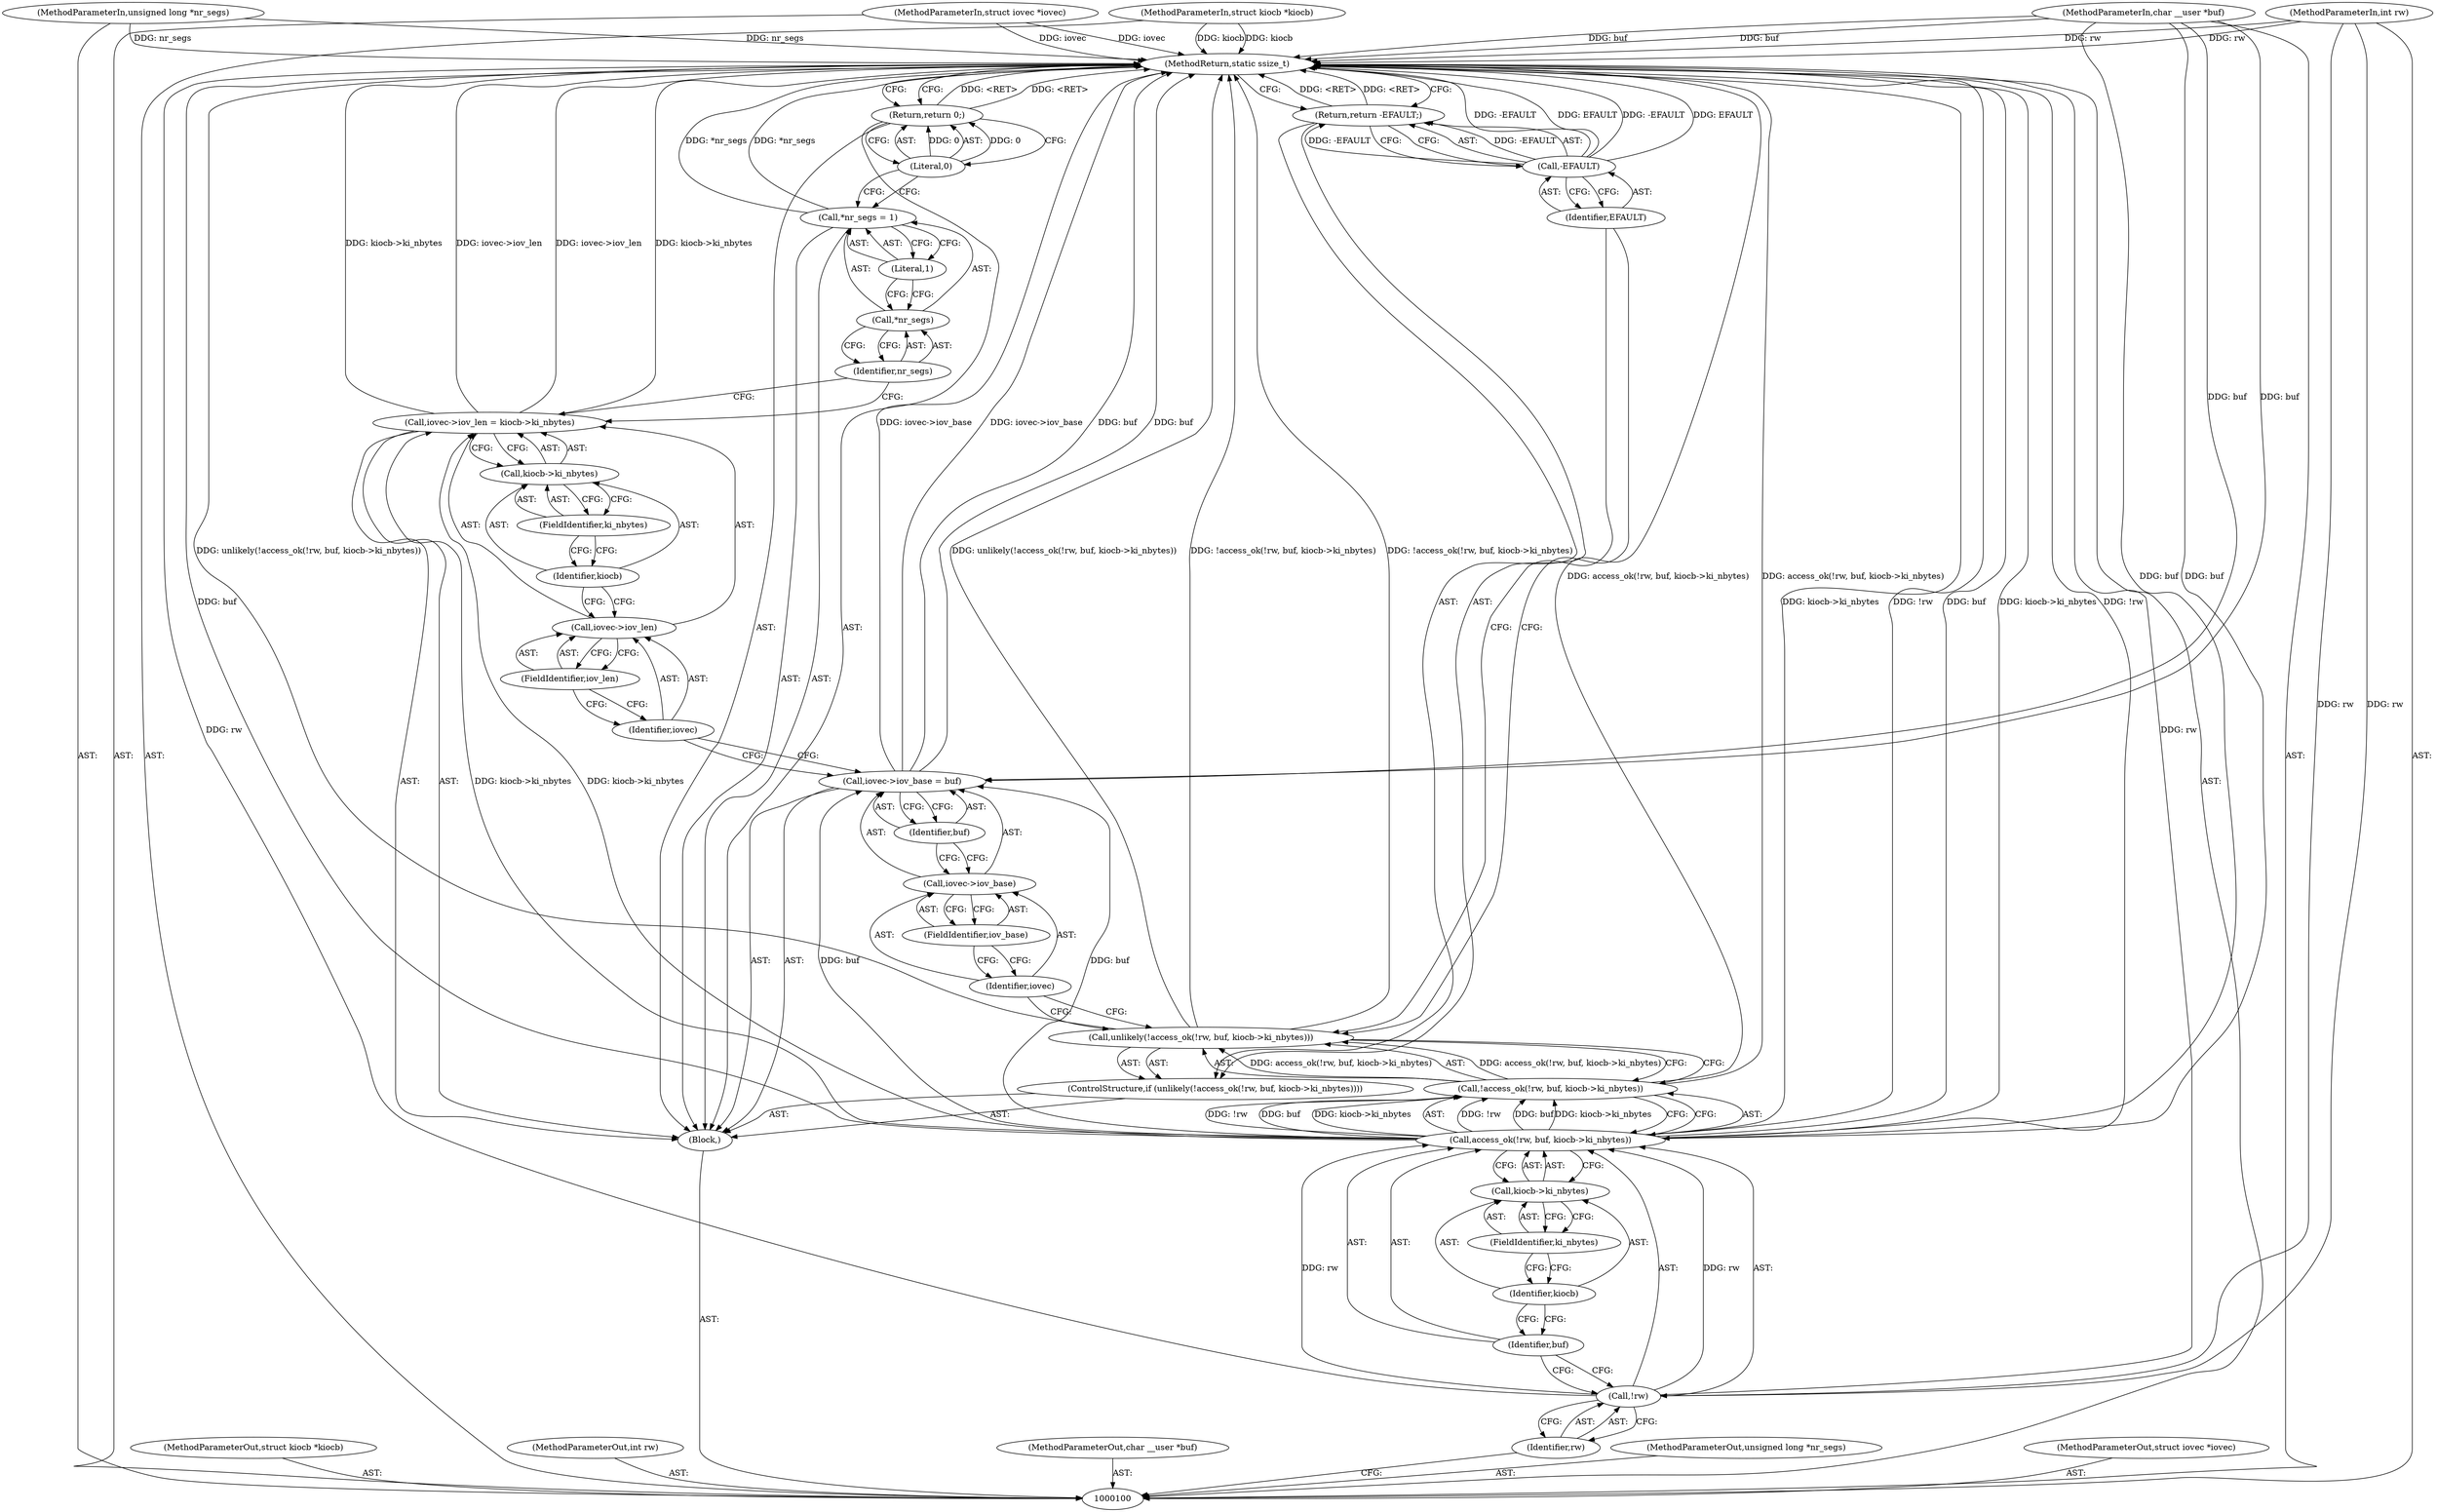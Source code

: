 digraph "1_linux_c4f4b82694fe48b02f7a881a1797131a6dad1364" {
"1000138" [label="(MethodReturn,static ssize_t)"];
"1000101" [label="(MethodParameterIn,struct kiocb *kiocb)"];
"1000180" [label="(MethodParameterOut,struct kiocb *kiocb)"];
"1000125" [label="(Call,iovec->iov_len = kiocb->ki_nbytes)"];
"1000126" [label="(Call,iovec->iov_len)"];
"1000127" [label="(Identifier,iovec)"];
"1000129" [label="(Call,kiocb->ki_nbytes)"];
"1000130" [label="(Identifier,kiocb)"];
"1000131" [label="(FieldIdentifier,ki_nbytes)"];
"1000128" [label="(FieldIdentifier,iov_len)"];
"1000135" [label="(Literal,1)"];
"1000132" [label="(Call,*nr_segs = 1)"];
"1000133" [label="(Call,*nr_segs)"];
"1000134" [label="(Identifier,nr_segs)"];
"1000136" [label="(Return,return 0;)"];
"1000137" [label="(Literal,0)"];
"1000102" [label="(MethodParameterIn,int rw)"];
"1000181" [label="(MethodParameterOut,int rw)"];
"1000103" [label="(MethodParameterIn,char __user *buf)"];
"1000182" [label="(MethodParameterOut,char __user *buf)"];
"1000104" [label="(MethodParameterIn,unsigned long *nr_segs)"];
"1000183" [label="(MethodParameterOut,unsigned long *nr_segs)"];
"1000105" [label="(MethodParameterIn,struct iovec *iovec)"];
"1000184" [label="(MethodParameterOut,struct iovec *iovec)"];
"1000106" [label="(Block,)"];
"1000107" [label="(ControlStructure,if (unlikely(!access_ok(!rw, buf, kiocb->ki_nbytes))))"];
"1000109" [label="(Call,!access_ok(!rw, buf, kiocb->ki_nbytes))"];
"1000110" [label="(Call,access_ok(!rw, buf, kiocb->ki_nbytes))"];
"1000111" [label="(Call,!rw)"];
"1000112" [label="(Identifier,rw)"];
"1000113" [label="(Identifier,buf)"];
"1000114" [label="(Call,kiocb->ki_nbytes)"];
"1000115" [label="(Identifier,kiocb)"];
"1000116" [label="(FieldIdentifier,ki_nbytes)"];
"1000108" [label="(Call,unlikely(!access_ok(!rw, buf, kiocb->ki_nbytes)))"];
"1000118" [label="(Call,-EFAULT)"];
"1000119" [label="(Identifier,EFAULT)"];
"1000117" [label="(Return,return -EFAULT;)"];
"1000120" [label="(Call,iovec->iov_base = buf)"];
"1000121" [label="(Call,iovec->iov_base)"];
"1000122" [label="(Identifier,iovec)"];
"1000124" [label="(Identifier,buf)"];
"1000123" [label="(FieldIdentifier,iov_base)"];
"1000138" -> "1000100"  [label="AST: "];
"1000138" -> "1000117"  [label="CFG: "];
"1000138" -> "1000136"  [label="CFG: "];
"1000136" -> "1000138"  [label="DDG: <RET>"];
"1000117" -> "1000138"  [label="DDG: <RET>"];
"1000125" -> "1000138"  [label="DDG: iovec->iov_len"];
"1000125" -> "1000138"  [label="DDG: kiocb->ki_nbytes"];
"1000108" -> "1000138"  [label="DDG: unlikely(!access_ok(!rw, buf, kiocb->ki_nbytes))"];
"1000108" -> "1000138"  [label="DDG: !access_ok(!rw, buf, kiocb->ki_nbytes)"];
"1000104" -> "1000138"  [label="DDG: nr_segs"];
"1000105" -> "1000138"  [label="DDG: iovec"];
"1000110" -> "1000138"  [label="DDG: kiocb->ki_nbytes"];
"1000110" -> "1000138"  [label="DDG: !rw"];
"1000110" -> "1000138"  [label="DDG: buf"];
"1000120" -> "1000138"  [label="DDG: iovec->iov_base"];
"1000120" -> "1000138"  [label="DDG: buf"];
"1000118" -> "1000138"  [label="DDG: -EFAULT"];
"1000118" -> "1000138"  [label="DDG: EFAULT"];
"1000103" -> "1000138"  [label="DDG: buf"];
"1000132" -> "1000138"  [label="DDG: *nr_segs"];
"1000102" -> "1000138"  [label="DDG: rw"];
"1000111" -> "1000138"  [label="DDG: rw"];
"1000101" -> "1000138"  [label="DDG: kiocb"];
"1000109" -> "1000138"  [label="DDG: access_ok(!rw, buf, kiocb->ki_nbytes)"];
"1000101" -> "1000100"  [label="AST: "];
"1000101" -> "1000138"  [label="DDG: kiocb"];
"1000180" -> "1000100"  [label="AST: "];
"1000125" -> "1000106"  [label="AST: "];
"1000125" -> "1000129"  [label="CFG: "];
"1000126" -> "1000125"  [label="AST: "];
"1000129" -> "1000125"  [label="AST: "];
"1000134" -> "1000125"  [label="CFG: "];
"1000125" -> "1000138"  [label="DDG: iovec->iov_len"];
"1000125" -> "1000138"  [label="DDG: kiocb->ki_nbytes"];
"1000110" -> "1000125"  [label="DDG: kiocb->ki_nbytes"];
"1000126" -> "1000125"  [label="AST: "];
"1000126" -> "1000128"  [label="CFG: "];
"1000127" -> "1000126"  [label="AST: "];
"1000128" -> "1000126"  [label="AST: "];
"1000130" -> "1000126"  [label="CFG: "];
"1000127" -> "1000126"  [label="AST: "];
"1000127" -> "1000120"  [label="CFG: "];
"1000128" -> "1000127"  [label="CFG: "];
"1000129" -> "1000125"  [label="AST: "];
"1000129" -> "1000131"  [label="CFG: "];
"1000130" -> "1000129"  [label="AST: "];
"1000131" -> "1000129"  [label="AST: "];
"1000125" -> "1000129"  [label="CFG: "];
"1000130" -> "1000129"  [label="AST: "];
"1000130" -> "1000126"  [label="CFG: "];
"1000131" -> "1000130"  [label="CFG: "];
"1000131" -> "1000129"  [label="AST: "];
"1000131" -> "1000130"  [label="CFG: "];
"1000129" -> "1000131"  [label="CFG: "];
"1000128" -> "1000126"  [label="AST: "];
"1000128" -> "1000127"  [label="CFG: "];
"1000126" -> "1000128"  [label="CFG: "];
"1000135" -> "1000132"  [label="AST: "];
"1000135" -> "1000133"  [label="CFG: "];
"1000132" -> "1000135"  [label="CFG: "];
"1000132" -> "1000106"  [label="AST: "];
"1000132" -> "1000135"  [label="CFG: "];
"1000133" -> "1000132"  [label="AST: "];
"1000135" -> "1000132"  [label="AST: "];
"1000137" -> "1000132"  [label="CFG: "];
"1000132" -> "1000138"  [label="DDG: *nr_segs"];
"1000133" -> "1000132"  [label="AST: "];
"1000133" -> "1000134"  [label="CFG: "];
"1000134" -> "1000133"  [label="AST: "];
"1000135" -> "1000133"  [label="CFG: "];
"1000134" -> "1000133"  [label="AST: "];
"1000134" -> "1000125"  [label="CFG: "];
"1000133" -> "1000134"  [label="CFG: "];
"1000136" -> "1000106"  [label="AST: "];
"1000136" -> "1000137"  [label="CFG: "];
"1000137" -> "1000136"  [label="AST: "];
"1000138" -> "1000136"  [label="CFG: "];
"1000136" -> "1000138"  [label="DDG: <RET>"];
"1000137" -> "1000136"  [label="DDG: 0"];
"1000137" -> "1000136"  [label="AST: "];
"1000137" -> "1000132"  [label="CFG: "];
"1000136" -> "1000137"  [label="CFG: "];
"1000137" -> "1000136"  [label="DDG: 0"];
"1000102" -> "1000100"  [label="AST: "];
"1000102" -> "1000138"  [label="DDG: rw"];
"1000102" -> "1000111"  [label="DDG: rw"];
"1000181" -> "1000100"  [label="AST: "];
"1000103" -> "1000100"  [label="AST: "];
"1000103" -> "1000138"  [label="DDG: buf"];
"1000103" -> "1000110"  [label="DDG: buf"];
"1000103" -> "1000120"  [label="DDG: buf"];
"1000182" -> "1000100"  [label="AST: "];
"1000104" -> "1000100"  [label="AST: "];
"1000104" -> "1000138"  [label="DDG: nr_segs"];
"1000183" -> "1000100"  [label="AST: "];
"1000105" -> "1000100"  [label="AST: "];
"1000105" -> "1000138"  [label="DDG: iovec"];
"1000184" -> "1000100"  [label="AST: "];
"1000106" -> "1000100"  [label="AST: "];
"1000107" -> "1000106"  [label="AST: "];
"1000120" -> "1000106"  [label="AST: "];
"1000125" -> "1000106"  [label="AST: "];
"1000132" -> "1000106"  [label="AST: "];
"1000136" -> "1000106"  [label="AST: "];
"1000107" -> "1000106"  [label="AST: "];
"1000108" -> "1000107"  [label="AST: "];
"1000117" -> "1000107"  [label="AST: "];
"1000109" -> "1000108"  [label="AST: "];
"1000109" -> "1000110"  [label="CFG: "];
"1000110" -> "1000109"  [label="AST: "];
"1000108" -> "1000109"  [label="CFG: "];
"1000109" -> "1000138"  [label="DDG: access_ok(!rw, buf, kiocb->ki_nbytes)"];
"1000109" -> "1000108"  [label="DDG: access_ok(!rw, buf, kiocb->ki_nbytes)"];
"1000110" -> "1000109"  [label="DDG: !rw"];
"1000110" -> "1000109"  [label="DDG: buf"];
"1000110" -> "1000109"  [label="DDG: kiocb->ki_nbytes"];
"1000110" -> "1000109"  [label="AST: "];
"1000110" -> "1000114"  [label="CFG: "];
"1000111" -> "1000110"  [label="AST: "];
"1000113" -> "1000110"  [label="AST: "];
"1000114" -> "1000110"  [label="AST: "];
"1000109" -> "1000110"  [label="CFG: "];
"1000110" -> "1000138"  [label="DDG: kiocb->ki_nbytes"];
"1000110" -> "1000138"  [label="DDG: !rw"];
"1000110" -> "1000138"  [label="DDG: buf"];
"1000110" -> "1000109"  [label="DDG: !rw"];
"1000110" -> "1000109"  [label="DDG: buf"];
"1000110" -> "1000109"  [label="DDG: kiocb->ki_nbytes"];
"1000111" -> "1000110"  [label="DDG: rw"];
"1000103" -> "1000110"  [label="DDG: buf"];
"1000110" -> "1000120"  [label="DDG: buf"];
"1000110" -> "1000125"  [label="DDG: kiocb->ki_nbytes"];
"1000111" -> "1000110"  [label="AST: "];
"1000111" -> "1000112"  [label="CFG: "];
"1000112" -> "1000111"  [label="AST: "];
"1000113" -> "1000111"  [label="CFG: "];
"1000111" -> "1000138"  [label="DDG: rw"];
"1000111" -> "1000110"  [label="DDG: rw"];
"1000102" -> "1000111"  [label="DDG: rw"];
"1000112" -> "1000111"  [label="AST: "];
"1000112" -> "1000100"  [label="CFG: "];
"1000111" -> "1000112"  [label="CFG: "];
"1000113" -> "1000110"  [label="AST: "];
"1000113" -> "1000111"  [label="CFG: "];
"1000115" -> "1000113"  [label="CFG: "];
"1000114" -> "1000110"  [label="AST: "];
"1000114" -> "1000116"  [label="CFG: "];
"1000115" -> "1000114"  [label="AST: "];
"1000116" -> "1000114"  [label="AST: "];
"1000110" -> "1000114"  [label="CFG: "];
"1000115" -> "1000114"  [label="AST: "];
"1000115" -> "1000113"  [label="CFG: "];
"1000116" -> "1000115"  [label="CFG: "];
"1000116" -> "1000114"  [label="AST: "];
"1000116" -> "1000115"  [label="CFG: "];
"1000114" -> "1000116"  [label="CFG: "];
"1000108" -> "1000107"  [label="AST: "];
"1000108" -> "1000109"  [label="CFG: "];
"1000109" -> "1000108"  [label="AST: "];
"1000119" -> "1000108"  [label="CFG: "];
"1000122" -> "1000108"  [label="CFG: "];
"1000108" -> "1000138"  [label="DDG: unlikely(!access_ok(!rw, buf, kiocb->ki_nbytes))"];
"1000108" -> "1000138"  [label="DDG: !access_ok(!rw, buf, kiocb->ki_nbytes)"];
"1000109" -> "1000108"  [label="DDG: access_ok(!rw, buf, kiocb->ki_nbytes)"];
"1000118" -> "1000117"  [label="AST: "];
"1000118" -> "1000119"  [label="CFG: "];
"1000119" -> "1000118"  [label="AST: "];
"1000117" -> "1000118"  [label="CFG: "];
"1000118" -> "1000138"  [label="DDG: -EFAULT"];
"1000118" -> "1000138"  [label="DDG: EFAULT"];
"1000118" -> "1000117"  [label="DDG: -EFAULT"];
"1000119" -> "1000118"  [label="AST: "];
"1000119" -> "1000108"  [label="CFG: "];
"1000118" -> "1000119"  [label="CFG: "];
"1000117" -> "1000107"  [label="AST: "];
"1000117" -> "1000118"  [label="CFG: "];
"1000118" -> "1000117"  [label="AST: "];
"1000138" -> "1000117"  [label="CFG: "];
"1000117" -> "1000138"  [label="DDG: <RET>"];
"1000118" -> "1000117"  [label="DDG: -EFAULT"];
"1000120" -> "1000106"  [label="AST: "];
"1000120" -> "1000124"  [label="CFG: "];
"1000121" -> "1000120"  [label="AST: "];
"1000124" -> "1000120"  [label="AST: "];
"1000127" -> "1000120"  [label="CFG: "];
"1000120" -> "1000138"  [label="DDG: iovec->iov_base"];
"1000120" -> "1000138"  [label="DDG: buf"];
"1000110" -> "1000120"  [label="DDG: buf"];
"1000103" -> "1000120"  [label="DDG: buf"];
"1000121" -> "1000120"  [label="AST: "];
"1000121" -> "1000123"  [label="CFG: "];
"1000122" -> "1000121"  [label="AST: "];
"1000123" -> "1000121"  [label="AST: "];
"1000124" -> "1000121"  [label="CFG: "];
"1000122" -> "1000121"  [label="AST: "];
"1000122" -> "1000108"  [label="CFG: "];
"1000123" -> "1000122"  [label="CFG: "];
"1000124" -> "1000120"  [label="AST: "];
"1000124" -> "1000121"  [label="CFG: "];
"1000120" -> "1000124"  [label="CFG: "];
"1000123" -> "1000121"  [label="AST: "];
"1000123" -> "1000122"  [label="CFG: "];
"1000121" -> "1000123"  [label="CFG: "];
}
